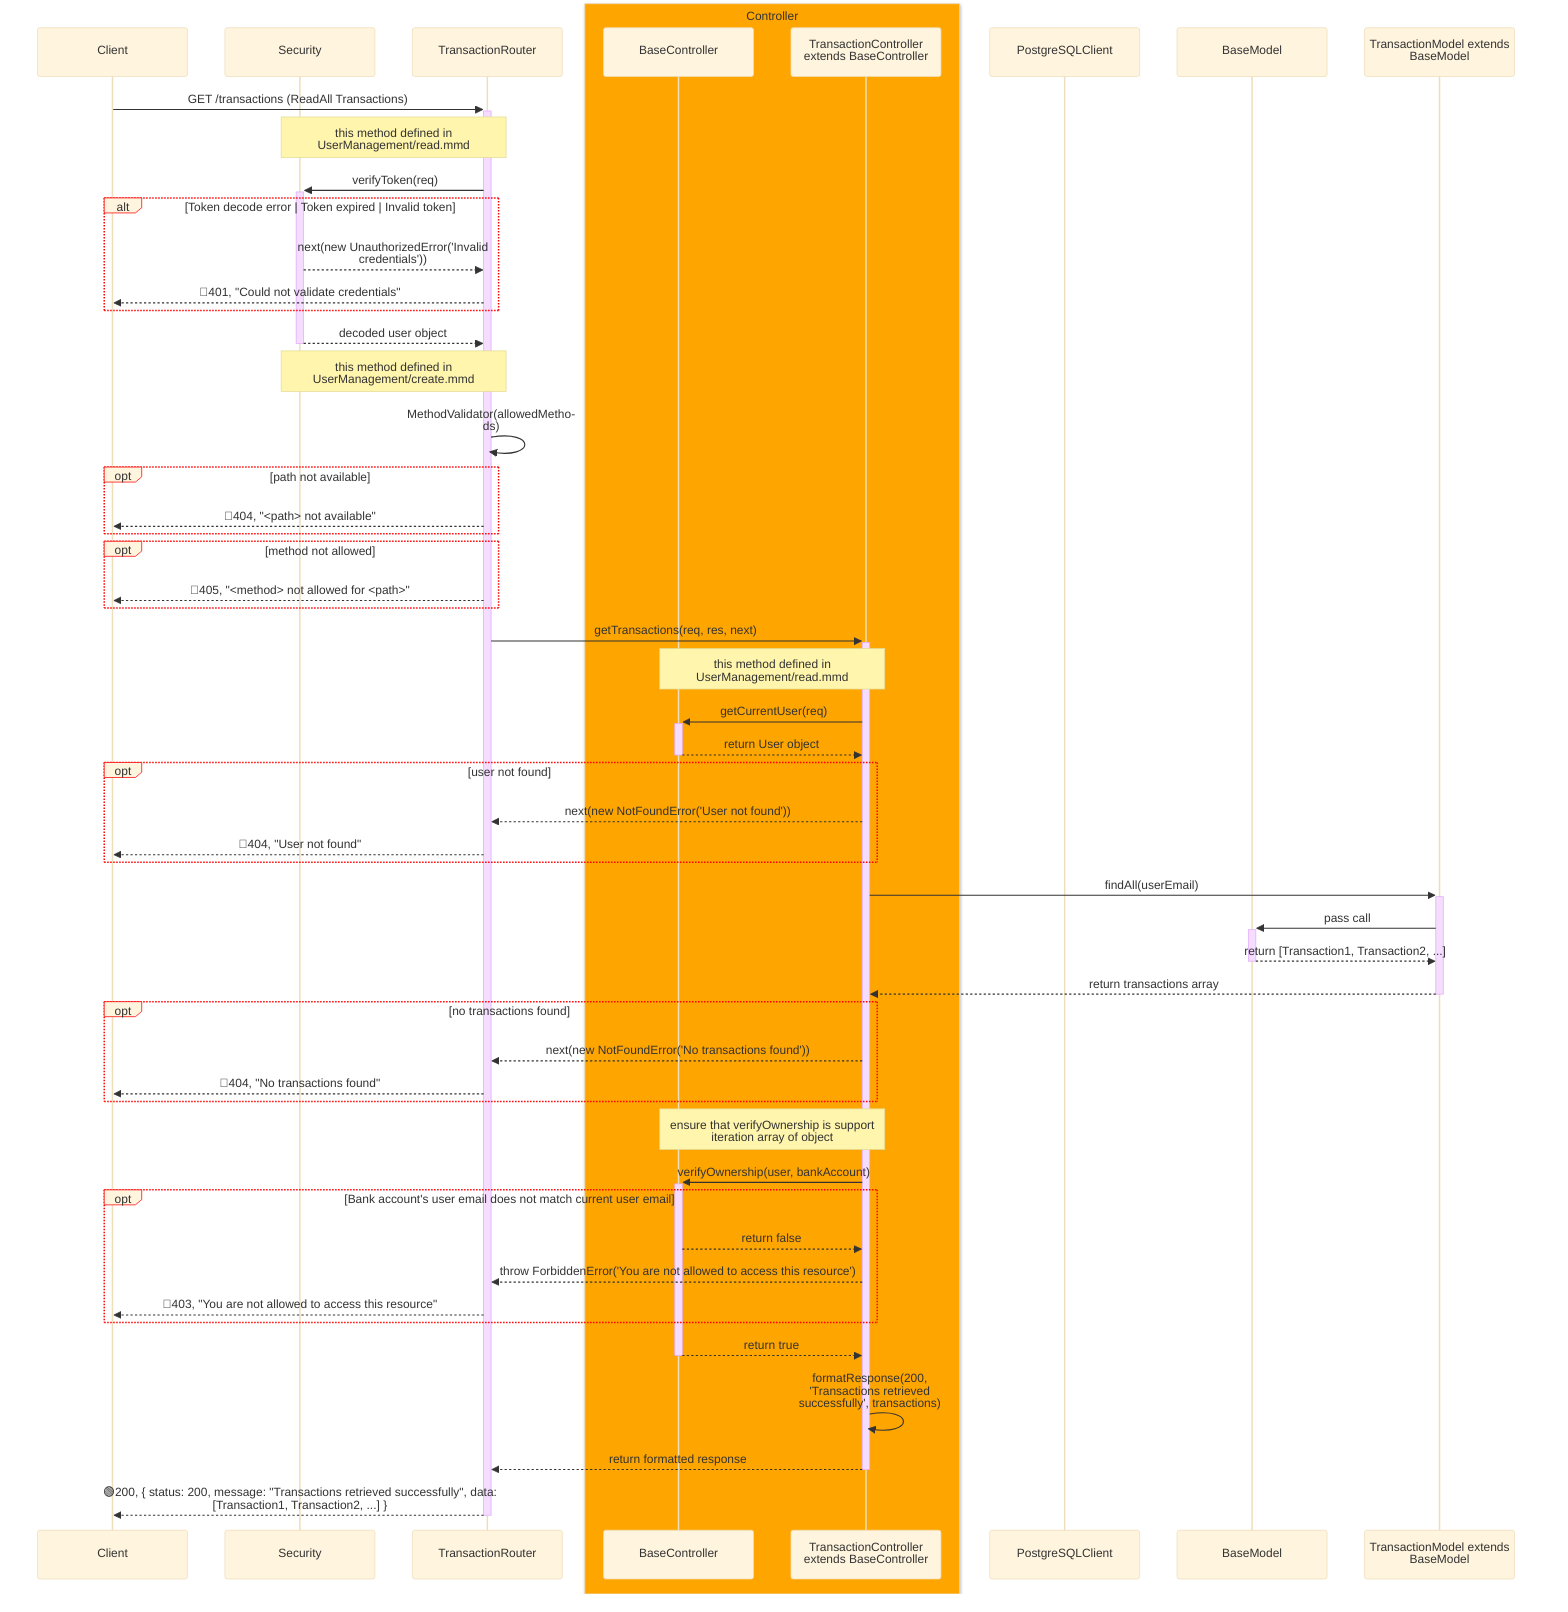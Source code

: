 %%{
    init: {
        "theme":"base",
        "themeVariables": {
            'labelBoxBorderColor': '#ff0000'
        },
        "sequence": { 
            "wrap": true, 
            "width": 200 
        } 
    }
}%%
sequenceDiagram
    participant Client
    participant Sec as Security
    participant Router as TransactionRouter
    box orange Controller
        participant BaseCont as BaseController
        participant Cont as TransactionController extends BaseController
    end
    participant PGClient as PostgreSQLClient
    participant BaseModel as BaseModel 
    participant Model as TransactionModel extends BaseModel

    Client->>+Router: GET /transactions (ReadAll Transactions)
    Note over Sec, Router: this method defined in UserManagement/read.mmd
    Router->>+Sec: verifyToken(req)
    alt Token decode error | Token expired | Invalid token
        Sec-->>Router: next(new UnauthorizedError('Invalid credentials'))
        Router-->>Client: 🔴401, "Could not validate credentials"
    end
    Sec-->>-Router: decoded user object 

    Note over Sec, Router: this method defined in UserManagement/create.mmd
    Router->>Router: MethodValidator(allowedMethods)
    opt path not available
        Router-->>Client: 🔴404, "<path> not available"
    end
    opt method not allowed
        Router-->>Client: 🔴405, "<method> not allowed for <path>"
    end

    Router->>+Cont: getTransactions(req, res, next)
    Note over Cont, BaseCont: this method defined in UserManagement/read.mmd
    Cont->>+BaseCont: getCurrentUser(req)
    BaseCont-->>-Cont: return User object
    opt user not found
        Cont-->>Router: next(new NotFoundError('User not found'))
        Router-->>Client: 🔴404, "User not found"
    end

    Cont->>+Model: findAll(userEmail)
    Model->>+BaseModel: pass call
    BaseModel-->>-Model: return [Transaction1, Transaction2, ...]
    Model-->>-Cont: return transactions array
    opt no transactions found
        Cont-->>Router: next(new NotFoundError('No transactions found'))
        Router-->>Client: 🔴404, "No transactions found"
    end
    Note over Cont, BaseCont: ensure that verifyOwnership is support iteration array of object
    Cont->>+BaseCont: verifyOwnership(user, bankAccount)
    opt Bank account's user email does not match current user email
        BaseCont-->>Cont: return false
        Cont-->>Router: throw ForbiddenError('You are not allowed to access this resource')
        Router-->>Client: 🔴403, "You are not allowed to access this resource"
    end
    BaseCont-->>-Cont: return true

    Cont->>Cont: formatResponse(200, 'Transactions retrieved successfully', transactions)
    Cont-->>-Router: return formatted response
    Router-->>-Client: 🟢200, { status: 200, message: "Transactions retrieved successfully", data: [Transaction1, Transaction2, ...] }